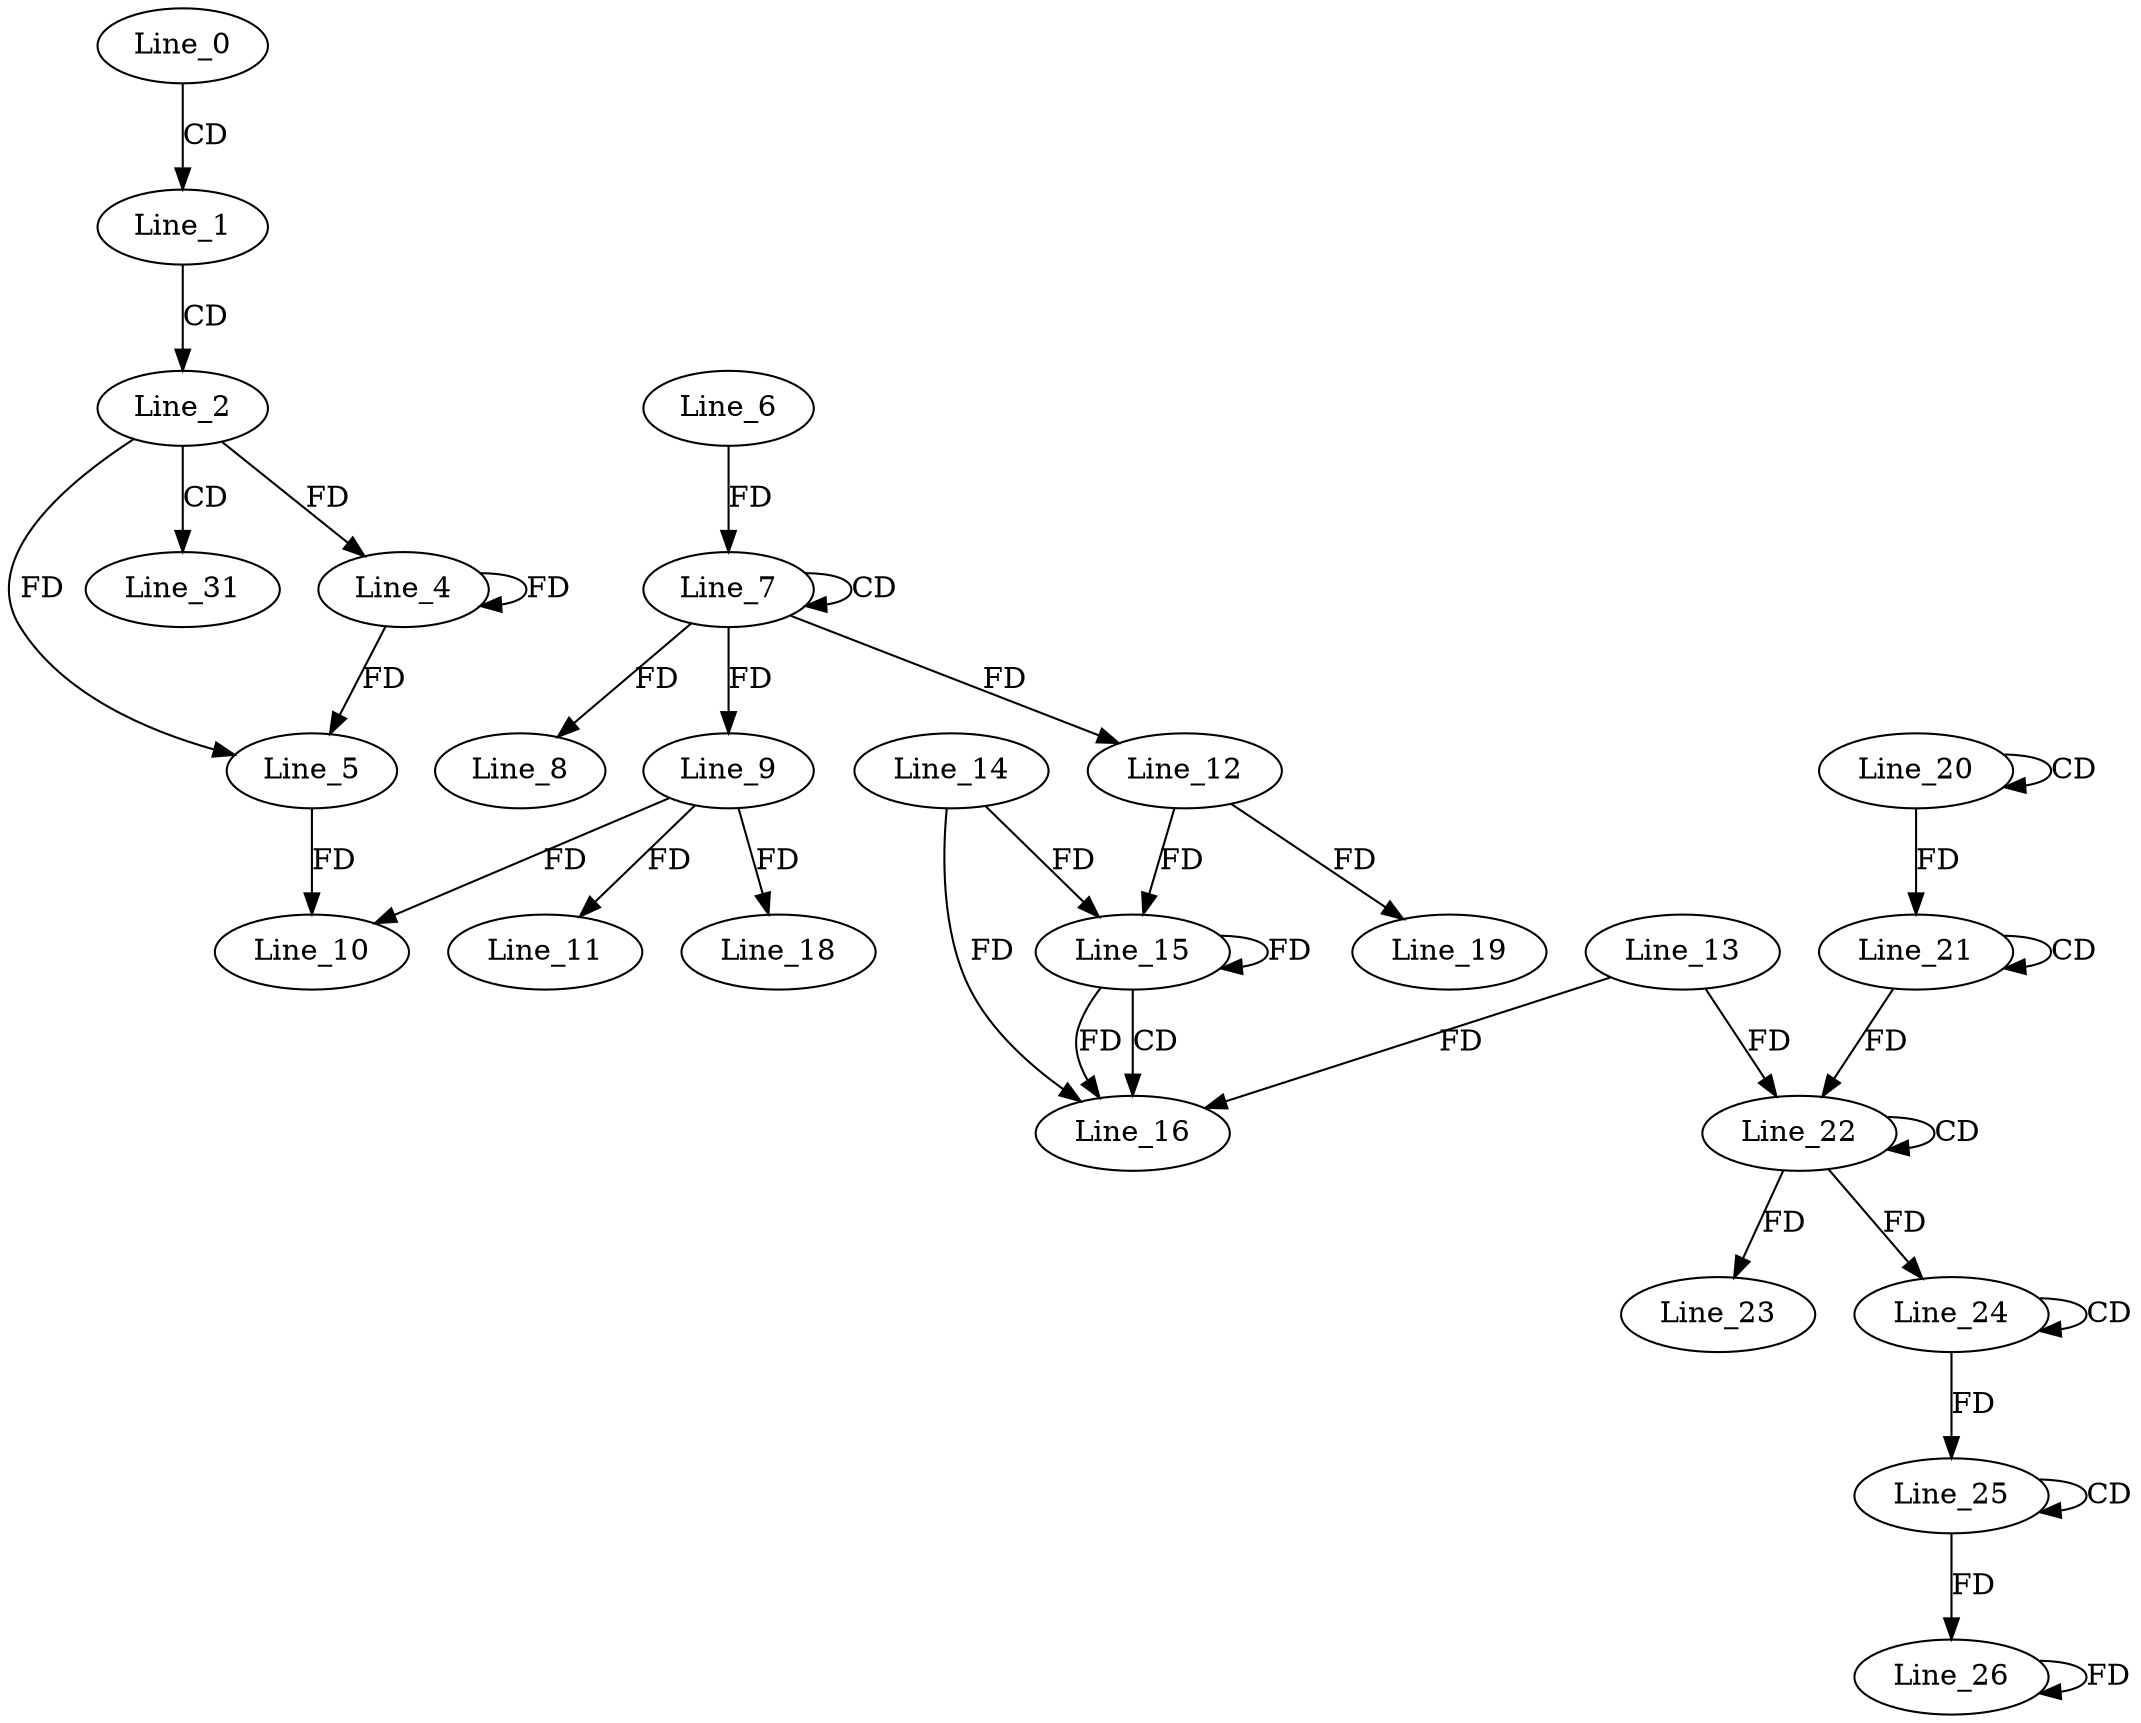digraph G {
  Line_0;
  Line_1;
  Line_2;
  Line_4;
  Line_4;
  Line_5;
  Line_7;
  Line_7;
  Line_6;
  Line_8;
  Line_9;
  Line_9;
  Line_10;
  Line_5;
  Line_11;
  Line_12;
  Line_15;
  Line_14;
  Line_15;
  Line_12;
  Line_15;
  Line_16;
  Line_13;
  Line_18;
  Line_19;
  Line_20;
  Line_20;
  Line_21;
  Line_21;
  Line_22;
  Line_22;
  Line_22;
  Line_23;
  Line_24;
  Line_24;
  Line_25;
  Line_25;
  Line_26;
  Line_26;
  Line_31;
  Line_0 -> Line_1 [ label="CD" ];
  Line_1 -> Line_2 [ label="CD" ];
  Line_2 -> Line_4 [ label="FD" ];
  Line_4 -> Line_4 [ label="FD" ];
  Line_2 -> Line_5 [ label="FD" ];
  Line_4 -> Line_5 [ label="FD" ];
  Line_7 -> Line_7 [ label="CD" ];
  Line_6 -> Line_7 [ label="FD" ];
  Line_7 -> Line_8 [ label="FD" ];
  Line_7 -> Line_9 [ label="FD" ];
  Line_9 -> Line_10 [ label="FD" ];
  Line_5 -> Line_10 [ label="FD" ];
  Line_9 -> Line_11 [ label="FD" ];
  Line_7 -> Line_12 [ label="FD" ];
  Line_15 -> Line_15 [ label="FD" ];
  Line_14 -> Line_15 [ label="FD" ];
  Line_12 -> Line_15 [ label="FD" ];
  Line_15 -> Line_16 [ label="CD" ];
  Line_13 -> Line_16 [ label="FD" ];
  Line_15 -> Line_16 [ label="FD" ];
  Line_14 -> Line_16 [ label="FD" ];
  Line_9 -> Line_18 [ label="FD" ];
  Line_12 -> Line_19 [ label="FD" ];
  Line_20 -> Line_20 [ label="CD" ];
  Line_21 -> Line_21 [ label="CD" ];
  Line_20 -> Line_21 [ label="FD" ];
  Line_22 -> Line_22 [ label="CD" ];
  Line_21 -> Line_22 [ label="FD" ];
  Line_13 -> Line_22 [ label="FD" ];
  Line_22 -> Line_23 [ label="FD" ];
  Line_24 -> Line_24 [ label="CD" ];
  Line_22 -> Line_24 [ label="FD" ];
  Line_25 -> Line_25 [ label="CD" ];
  Line_24 -> Line_25 [ label="FD" ];
  Line_25 -> Line_26 [ label="FD" ];
  Line_26 -> Line_26 [ label="FD" ];
  Line_2 -> Line_31 [ label="CD" ];
}
